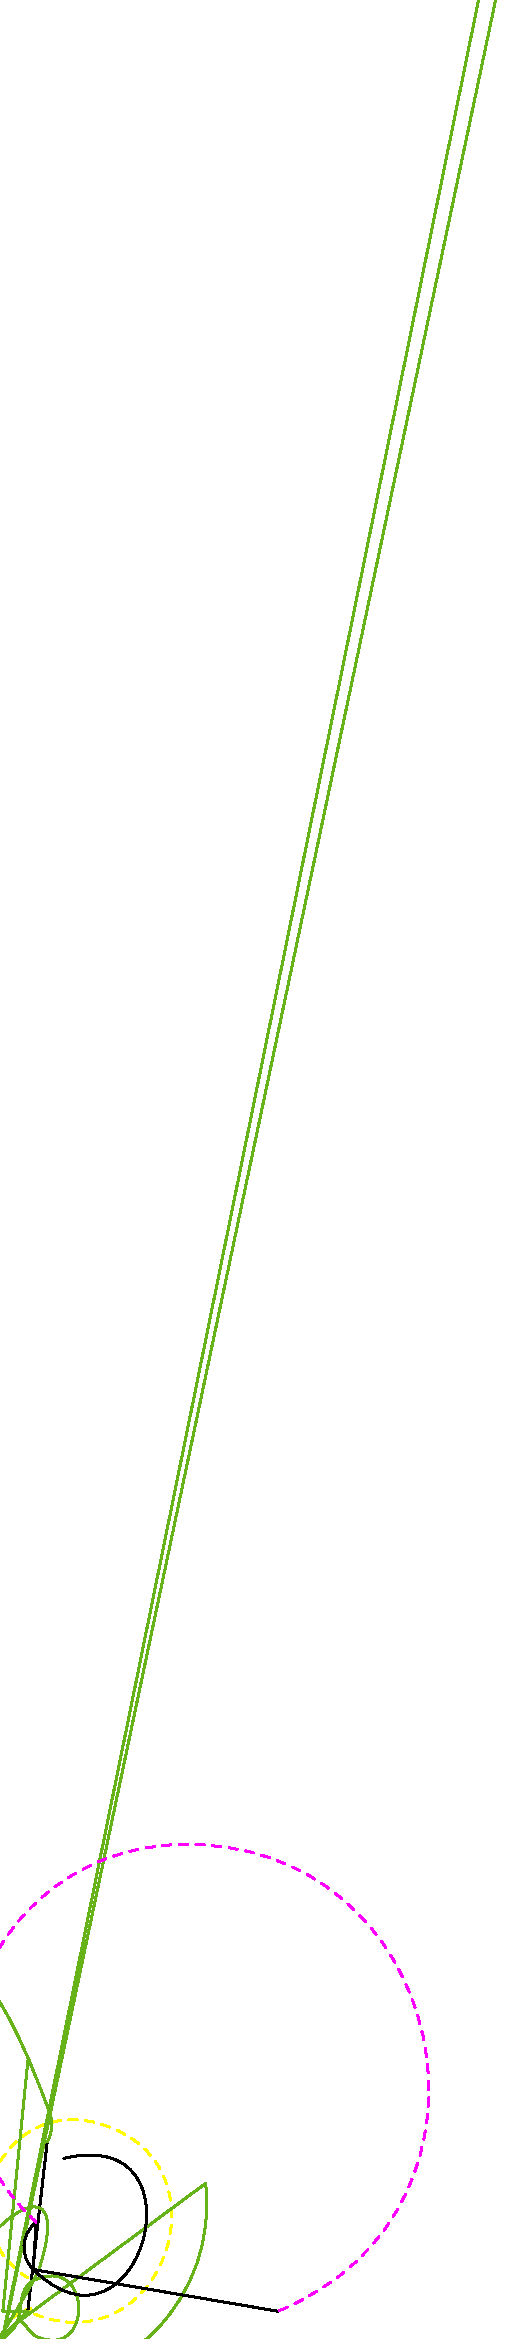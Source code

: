 prologues := 3;     % sortie EPS

beginfig(1);

pickup pencircle scaled 1;

% PARTICIPANT A
draw (10,22) .. (34,78) ... (10,10) -- (11,11) .. (4,7) ... (1,1) dashed evenly withcolor (1,1,0);
% HERE STARTS THE CONNECTOR WHICH SHOULD CONNECT TO YOUR LAST COORDINATE:
draw (10,10) ..
% //////////////////////////////////////
% PARTICIPANT B
% THIS IS THE OTHER END OF THE CONNECTOR, WHICH SHOULD CONNECT TO YOUR FIRST COORDINATE:
(17,71);
draw (17,71) .. (18,81) .. (12,21) .. (13,23) .. (14,25) .. (15,15) - (18,22) .. (55,2) .. (56,3) .. (74,56) -- (5,5) -- (7,7) .. (9,5)  .. (13,1) .. (12,21) .. (5,4) .. (3,2) .. (1,0) -- (190,897) -- (185,897) -- (185,890) -- (180,888) -- (180,880) -- (1,1) .. (2,2) .. (3,3) .. (4,4) -- (5,5) -- (6,6) -- (7,7) -- (8,8) -- (9,9) -- (10,10) -- (1,10) .. (2,20) .. (3,30) .. (4,40) -- (5,50) -- (6,60) -- (7,70) -- (8,80) -- (9,90) -- (10,100) withcolor (.4,.7,.1);
draw (24,66) .- (1,1) ...
% //////////////////////////////////////
% PARTICIPANT C
(12,25) ... (13,42);
draw (13,42) .. (64,178) ... (100,10) dashed evenly withcolor (1,0,5);
draw (100,10) --
% //////////////////////////////////////
% PARTICIPANT D
(12,25) ... (13,42);
draw (13,42) .. (64,178) ... (100,10) dashed evenly withcolor (1,0,5);
draw (100,10) --
% //////////////////////////////////////
% PARTICIPANT E
(12,25) ... (13,42);
draw (13,42) .. (64,178) ... (100,10) dashed evenly withcolor (1,0,5);
endfig;
end
